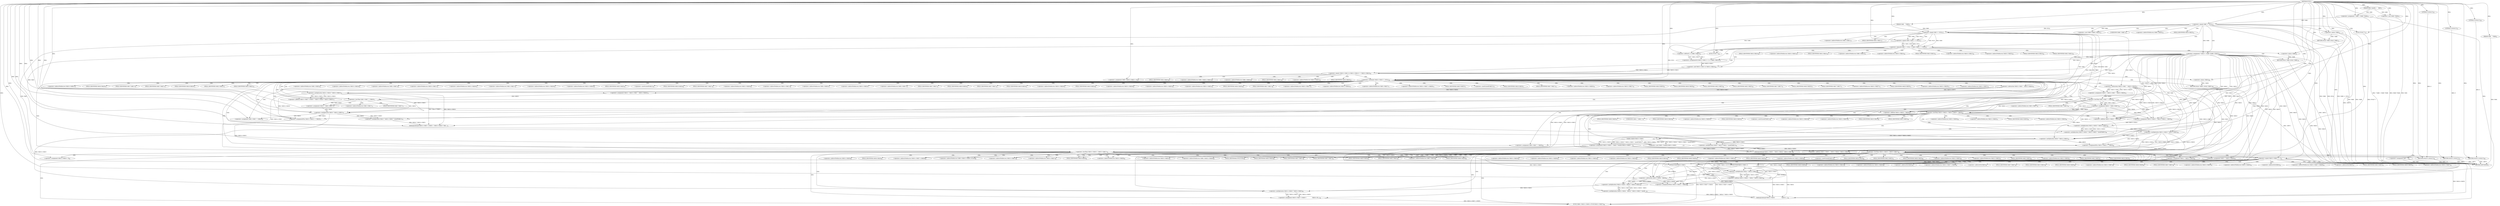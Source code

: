 digraph "FUN1" {  
"8" [label = <(METHOD,FUN1)<SUB>1</SUB>> ]
"389" [label = <(METHOD_RETURN,int)<SUB>1</SUB>> ]
"9" [label = <(PARAM,effect_handle_t     VAR1)<SUB>1</SUB>> ]
"10" [label = <(PARAM,VAR2    *VAR3)<SUB>2</SUB>> ]
"11" [label = <(PARAM,VAR2    *VAR4)<SUB>4</SUB>> ]
"14" [label = <(&lt;operator&gt;.assignment,* VAR6 = (VAR5 *)VAR1)<SUB>8</SUB>> ]
"20" [label = <(&lt;operator&gt;.assignment,VAR7 = 0)<SUB>9</SUB>> ]
"34" [label = <(&lt;operator&gt;.assignment,* VAR10 = (VAR9 *)VAR6-&gt;VAR10)<SUB>15</SUB>> ]
"57" [label = <(&lt;operators&gt;.assignmentOr,VAR10-&gt;VAR12 |= (1&lt;&lt;VAR6-&gt;VAR13))<SUB>22</SUB>> ]
"24" [label = <(&lt;operator&gt;.equals,VAR6 == NULL)<SUB>11</SUB>> ]
"42" [label = <(&lt;operator&gt;.logicalOr,VAR3 == NULL  || VAR3-&gt;VAR11 == NULL)<SUB>17</SUB>> ]
"67" [label = <(&lt;operator&gt;.equals,(VAR10-&gt;VAR12 &amp; VAR10-&gt;VAR14) == VAR10-&gt;VAR14)<SUB>28</SUB>> ]
"16" [label = <(&lt;operator&gt;.cast,(VAR5 *)VAR1)<SUB>8</SUB>> ]
"28" [label = <(FUN2,FUN2(&quot;&quot;))<SUB>12</SUB>> ]
"30" [label = <(RETURN,return -VAR8;,return -VAR8;)<SUB>13</SUB>> ]
"36" [label = <(&lt;operator&gt;.cast,(VAR9 *)VAR6-&gt;VAR10)<SUB>15</SUB>> ]
"52" [label = <(FUN2,FUN2(&quot;&quot;))<SUB>18</SUB>> ]
"54" [label = <(RETURN,return -VAR8;,return -VAR8;)<SUB>19</SUB>> ]
"61" [label = <(&lt;operator&gt;.shiftLeft,1&lt;&lt;VAR6-&gt;VAR13)<SUB>22</SUB>> ]
"79" [label = <(&lt;operator&gt;.assignment,VAR6-&gt;VAR10-&gt;VAR12 = 0)<SUB>29</SUB>> ]
"358" [label = <(&lt;operator&gt;.assignment,VAR10-&gt;VAR27-&gt;VAR29 =
                VAR10-&gt;VA...)<SUB>84</SUB>> ]
"371" [label = <(FUN5,VAR6-&gt;VAR10-&gt;VAR30-&gt;FUN5(VAR10-&gt;VAR27))<SUB>86</SUB>> ]
"382" [label = <(RETURN,return 0;,return 0;)<SUB>87</SUB>> ]
"31" [label = <(&lt;operator&gt;.minus,-VAR8)<SUB>13</SUB>> ]
"43" [label = <(&lt;operator&gt;.equals,VAR3 == NULL)<SUB>17</SUB>> ]
"46" [label = <(&lt;operator&gt;.equals,VAR3-&gt;VAR11 == NULL)<SUB>17</SUB>> ]
"55" [label = <(&lt;operator&gt;.minus,-VAR8)<SUB>19</SUB>> ]
"68" [label = <(&lt;operator&gt;.and,VAR10-&gt;VAR12 &amp; VAR10-&gt;VAR14)<SUB>28</SUB>> ]
"87" [label = <(&lt;operator&gt;.notEquals,VAR10-&gt;VAR15 != NULL)<SUB>30</SUB>> ]
"383" [label = <(LITERAL,0,return 0;)<SUB>87</SUB>> ]
"386" [label = <(RETURN,return -VAR31;,return -VAR31;)<SUB>89</SUB>> ]
"94" [label = <(&lt;operator&gt;.assignment,VAR16 = VAR10-&gt;VAR17 - VAR10-&gt;VAR18)<SUB>31</SUB>> ]
"155" [label = <(memcpy,memcpy(VAR10-&gt;VAR20 + VAR10-&gt;VAR18 * VAR10-&gt;VAR...)<SUB>40</SUB>> ]
"178" [label = <(&lt;operator&gt;.assignmentPlus,VAR10-&gt;VAR18 += VAR16)<SUB>44</SUB>> ]
"183" [label = <(&lt;operator&gt;.assignment,VAR3-&gt;VAR17 = VAR16)<SUB>45</SUB>> ]
"200" [label = <(&lt;operator&gt;.assignment,VAR24 = VAR10-&gt;VAR18)<SUB>49</SUB>> ]
"206" [label = <(&lt;operator&gt;.assignment,VAR25 = VAR10-&gt;VAR26)<SUB>50</SUB>> ]
"253" [label = <(memcpy,memcpy(VAR10-&gt;VAR20,
                   VAR10-&gt;...)<SUB>65</SUB>> ]
"278" [label = <(&lt;operator&gt;.assignmentMinus,VAR10-&gt;VAR18 -= VAR24)<SUB>68</SUB>> ]
"364" [label = <(&lt;operator&gt;.multiplication,VAR10-&gt;VAR26 * VAR10-&gt;VAR22)<SUB>85</SUB>> ]
"387" [label = <(&lt;operator&gt;.minus,-VAR31)<SUB>89</SUB>> ]
"104" [label = <(&lt;operator&gt;.lessThan,VAR3-&gt;VAR17 &lt; VAR16)<SUB>32</SUB>> ]
"116" [label = <(&lt;operator&gt;.lessThan,VAR10-&gt;VAR19 &lt; VAR10-&gt;VAR18 + VAR16)<SUB>35</SUB>> ]
"189" [label = <(&lt;operator&gt;.lessThan,VAR10-&gt;VAR18 &lt; VAR10-&gt;VAR17)<SUB>46</SUB>> ]
"212" [label = <(&lt;operator&gt;.equals,VAR10-&gt;VAR22 == 1)<SUB>51</SUB>> ]
"286" [label = <(&lt;operator&gt;.assignment,VAR16 = VAR10-&gt;VAR17 - VAR10-&gt;VAR18)<SUB>70</SUB>> ]
"307" [label = <(memcpy,memcpy(VAR10-&gt;VAR27-&gt;VAR28 + VAR10-&gt;VAR18 * VAR...)<SUB>74</SUB>> ]
"332" [label = <(&lt;operator&gt;.assignmentPlus,VAR10-&gt;VAR18 += VAR16)<SUB>77</SUB>> ]
"337" [label = <(&lt;operator&gt;.assignment,VAR3-&gt;VAR17 = VAR16)<SUB>78</SUB>> ]
"353" [label = <(&lt;operator&gt;.assignment,VAR10-&gt;VAR18 = 0)<SUB>82</SUB>> ]
"96" [label = <(&lt;operator&gt;.subtraction,VAR10-&gt;VAR17 - VAR10-&gt;VAR18)<SUB>31</SUB>> ]
"110" [label = <(&lt;operator&gt;.assignment,VAR16 = VAR3-&gt;VAR17)<SUB>33</SUB>> ]
"126" [label = <(&lt;operator&gt;.assignment,VAR10-&gt;VAR19 = VAR10-&gt;VAR18 + VAR16)<SUB>36</SUB>> ]
"135" [label = <(&lt;operator&gt;.assignment,VAR10-&gt;VAR20 = (VAR21 *)realloc(VAR10-&gt;VAR20,
 ...)<SUB>37</SUB>> ]
"156" [label = <(&lt;operator&gt;.addition,VAR10-&gt;VAR20 + VAR10-&gt;VAR18 * VAR10-&gt;VAR22)<SUB>40</SUB>> ]
"170" [label = <(&lt;operator&gt;.multiplication,VAR16 * VAR10-&gt;VAR22 * sizeof(VAR21))<SUB>42</SUB>> ]
"197" [label = <(RETURN,return 0;,return 0;)<SUB>47</SUB>> ]
"218" [label = <(FUN3,FUN3(VAR10-&gt;VAR15,
 0,
                        ...)<SUB>52</SUB>> ]
"257" [label = <(&lt;operator&gt;.addition,VAR10-&gt;VAR20 + VAR24 * VAR10-&gt;VAR22)<SUB>66</SUB>> ]
"266" [label = <(&lt;operator&gt;.multiplication,(VAR10-&gt;VAR18 - VAR24) * VAR10-&gt;VAR22 * sizeof(...)<SUB>67</SUB>> ]
"296" [label = <(&lt;operator&gt;.lessThan,VAR3-&gt;VAR17 &lt; VAR16)<SUB>71</SUB>> ]
"343" [label = <(&lt;operator&gt;.lessThan,VAR10-&gt;VAR18 &lt; VAR10-&gt;VAR17)<SUB>79</SUB>> ]
"120" [label = <(&lt;operator&gt;.addition,VAR10-&gt;VAR18 + VAR16)<SUB>35</SUB>> ]
"160" [label = <(&lt;operator&gt;.multiplication,VAR10-&gt;VAR18 * VAR10-&gt;VAR22)<SUB>40</SUB>> ]
"171" [label = <(&lt;operator&gt;.multiplication,VAR16 * VAR10-&gt;VAR22)<SUB>42</SUB>> ]
"198" [label = <(LITERAL,0,return 0;)<SUB>47</SUB>> ]
"237" [label = <(FUN4,FUN4(VAR10-&gt;VAR15,
                            ...)<SUB>59</SUB>> ]
"261" [label = <(&lt;operator&gt;.multiplication,VAR24 * VAR10-&gt;VAR22)<SUB>66</SUB>> ]
"267" [label = <(&lt;operator&gt;.multiplication,(VAR10-&gt;VAR18 - VAR24) * VAR10-&gt;VAR22)<SUB>67</SUB>> ]
"288" [label = <(&lt;operator&gt;.subtraction,VAR10-&gt;VAR17 - VAR10-&gt;VAR18)<SUB>70</SUB>> ]
"302" [label = <(&lt;operator&gt;.assignment,VAR16 = VAR3-&gt;VAR17)<SUB>72</SUB>> ]
"308" [label = <(&lt;operator&gt;.addition,VAR10-&gt;VAR27-&gt;VAR28 + VAR10-&gt;VAR18 * VAR10-&gt;VAR22)<SUB>74</SUB>> ]
"324" [label = <(&lt;operator&gt;.multiplication,VAR16 * VAR10-&gt;VAR22 * sizeof(VAR21))<SUB>76</SUB>> ]
"351" [label = <(RETURN,return 0;,return 0;)<SUB>80</SUB>> ]
"130" [label = <(&lt;operator&gt;.addition,VAR10-&gt;VAR18 + VAR16)<SUB>36</SUB>> ]
"139" [label = <(&lt;operator&gt;.cast,(VAR21 *)realloc(VAR10-&gt;VAR20,
                ...)<SUB>37</SUB>> ]
"268" [label = <(&lt;operator&gt;.subtraction,VAR10-&gt;VAR18 - VAR24)<SUB>67</SUB>> ]
"314" [label = <(&lt;operator&gt;.multiplication,VAR10-&gt;VAR18 * VAR10-&gt;VAR22)<SUB>74</SUB>> ]
"325" [label = <(&lt;operator&gt;.multiplication,VAR16 * VAR10-&gt;VAR22)<SUB>76</SUB>> ]
"352" [label = <(LITERAL,0,return 0;)<SUB>80</SUB>> ]
"141" [label = <(realloc,realloc(VAR10-&gt;VAR20,
                         ...)<SUB>37</SUB>> ]
"145" [label = <(&lt;operator&gt;.multiplication,VAR10-&gt;VAR19 * VAR10-&gt;VAR22 * sizeof(VAR21))<SUB>38</SUB>> ]
"146" [label = <(&lt;operator&gt;.multiplication,VAR10-&gt;VAR19 * VAR10-&gt;VAR22)<SUB>38</SUB>> ]
"58" [label = <(&lt;operator&gt;.indirectFieldAccess,VAR10-&gt;VAR12)<SUB>22</SUB>> ]
"37" [label = <(UNKNOWN,VAR9 *,VAR9 *)<SUB>15</SUB>> ]
"38" [label = <(&lt;operator&gt;.indirectFieldAccess,VAR6-&gt;VAR10)<SUB>15</SUB>> ]
"60" [label = <(FIELD_IDENTIFIER,VAR12,VAR12)<SUB>22</SUB>> ]
"63" [label = <(&lt;operator&gt;.indirectFieldAccess,VAR6-&gt;VAR13)<SUB>22</SUB>> ]
"75" [label = <(&lt;operator&gt;.indirectFieldAccess,VAR10-&gt;VAR14)<SUB>28</SUB>> ]
"40" [label = <(FIELD_IDENTIFIER,VAR10,VAR10)<SUB>15</SUB>> ]
"47" [label = <(&lt;operator&gt;.indirectFieldAccess,VAR3-&gt;VAR11)<SUB>17</SUB>> ]
"65" [label = <(FIELD_IDENTIFIER,VAR13,VAR13)<SUB>22</SUB>> ]
"69" [label = <(&lt;operator&gt;.indirectFieldAccess,VAR10-&gt;VAR12)<SUB>28</SUB>> ]
"72" [label = <(&lt;operator&gt;.indirectFieldAccess,VAR10-&gt;VAR14)<SUB>28</SUB>> ]
"77" [label = <(FIELD_IDENTIFIER,VAR14,VAR14)<SUB>28</SUB>> ]
"80" [label = <(&lt;operator&gt;.indirectFieldAccess,VAR6-&gt;VAR10-&gt;VAR12)<SUB>29</SUB>> ]
"359" [label = <(&lt;operator&gt;.indirectFieldAccess,VAR10-&gt;VAR27-&gt;VAR29)<SUB>84</SUB>> ]
"372" [label = <(&lt;operator&gt;.indirectFieldAccess,VAR6-&gt;VAR10-&gt;VAR30-&gt;FUN5)<SUB>86</SUB>> ]
"379" [label = <(&lt;operator&gt;.indirectFieldAccess,VAR10-&gt;VAR27)<SUB>86</SUB>> ]
"49" [label = <(FIELD_IDENTIFIER,VAR11,VAR11)<SUB>17</SUB>> ]
"71" [label = <(FIELD_IDENTIFIER,VAR12,VAR12)<SUB>28</SUB>> ]
"74" [label = <(FIELD_IDENTIFIER,VAR14,VAR14)<SUB>28</SUB>> ]
"81" [label = <(&lt;operator&gt;.indirectFieldAccess,VAR6-&gt;VAR10)<SUB>29</SUB>> ]
"84" [label = <(FIELD_IDENTIFIER,VAR12,VAR12)<SUB>29</SUB>> ]
"88" [label = <(&lt;operator&gt;.indirectFieldAccess,VAR10-&gt;VAR15)<SUB>30</SUB>> ]
"360" [label = <(&lt;operator&gt;.indirectFieldAccess,VAR10-&gt;VAR27)<SUB>84</SUB>> ]
"363" [label = <(FIELD_IDENTIFIER,VAR29,VAR29)<SUB>84</SUB>> ]
"365" [label = <(&lt;operator&gt;.indirectFieldAccess,VAR10-&gt;VAR26)<SUB>85</SUB>> ]
"368" [label = <(&lt;operator&gt;.indirectFieldAccess,VAR10-&gt;VAR22)<SUB>85</SUB>> ]
"373" [label = <(&lt;operator&gt;.indirectFieldAccess,VAR6-&gt;VAR10-&gt;VAR30)<SUB>86</SUB>> ]
"378" [label = <(FIELD_IDENTIFIER,FUN5,FUN5)<SUB>86</SUB>> ]
"381" [label = <(FIELD_IDENTIFIER,VAR27,VAR27)<SUB>86</SUB>> ]
"83" [label = <(FIELD_IDENTIFIER,VAR10,VAR10)<SUB>29</SUB>> ]
"90" [label = <(FIELD_IDENTIFIER,VAR15,VAR15)<SUB>30</SUB>> ]
"167" [label = <(&lt;operator&gt;.indirectFieldAccess,VAR3-&gt;VAR23)<SUB>41</SUB>> ]
"179" [label = <(&lt;operator&gt;.indirectFieldAccess,VAR10-&gt;VAR18)<SUB>44</SUB>> ]
"184" [label = <(&lt;operator&gt;.indirectFieldAccess,VAR3-&gt;VAR17)<SUB>45</SUB>> ]
"202" [label = <(&lt;operator&gt;.indirectFieldAccess,VAR10-&gt;VAR18)<SUB>49</SUB>> ]
"208" [label = <(&lt;operator&gt;.indirectFieldAccess,VAR10-&gt;VAR26)<SUB>50</SUB>> ]
"254" [label = <(&lt;operator&gt;.indirectFieldAccess,VAR10-&gt;VAR20)<SUB>65</SUB>> ]
"279" [label = <(&lt;operator&gt;.indirectFieldAccess,VAR10-&gt;VAR18)<SUB>68</SUB>> ]
"362" [label = <(FIELD_IDENTIFIER,VAR27,VAR27)<SUB>84</SUB>> ]
"367" [label = <(FIELD_IDENTIFIER,VAR26,VAR26)<SUB>85</SUB>> ]
"370" [label = <(FIELD_IDENTIFIER,VAR22,VAR22)<SUB>85</SUB>> ]
"374" [label = <(&lt;operator&gt;.indirectFieldAccess,VAR6-&gt;VAR10)<SUB>86</SUB>> ]
"377" [label = <(FIELD_IDENTIFIER,VAR30,VAR30)<SUB>86</SUB>> ]
"97" [label = <(&lt;operator&gt;.indirectFieldAccess,VAR10-&gt;VAR17)<SUB>31</SUB>> ]
"100" [label = <(&lt;operator&gt;.indirectFieldAccess,VAR10-&gt;VAR18)<SUB>31</SUB>> ]
"105" [label = <(&lt;operator&gt;.indirectFieldAccess,VAR3-&gt;VAR17)<SUB>32</SUB>> ]
"117" [label = <(&lt;operator&gt;.indirectFieldAccess,VAR10-&gt;VAR19)<SUB>35</SUB>> ]
"157" [label = <(&lt;operator&gt;.indirectFieldAccess,VAR10-&gt;VAR20)<SUB>40</SUB>> ]
"169" [label = <(FIELD_IDENTIFIER,VAR23,VAR23)<SUB>41</SUB>> ]
"176" [label = <(&lt;operator&gt;.sizeOf,sizeof(VAR21))<SUB>42</SUB>> ]
"181" [label = <(FIELD_IDENTIFIER,VAR18,VAR18)<SUB>44</SUB>> ]
"186" [label = <(FIELD_IDENTIFIER,VAR17,VAR17)<SUB>45</SUB>> ]
"190" [label = <(&lt;operator&gt;.indirectFieldAccess,VAR10-&gt;VAR18)<SUB>46</SUB>> ]
"193" [label = <(&lt;operator&gt;.indirectFieldAccess,VAR10-&gt;VAR17)<SUB>46</SUB>> ]
"204" [label = <(FIELD_IDENTIFIER,VAR18,VAR18)<SUB>49</SUB>> ]
"210" [label = <(FIELD_IDENTIFIER,VAR26,VAR26)<SUB>50</SUB>> ]
"213" [label = <(&lt;operator&gt;.indirectFieldAccess,VAR10-&gt;VAR22)<SUB>51</SUB>> ]
"256" [label = <(FIELD_IDENTIFIER,VAR20,VAR20)<SUB>65</SUB>> ]
"258" [label = <(&lt;operator&gt;.indirectFieldAccess,VAR10-&gt;VAR20)<SUB>66</SUB>> ]
"276" [label = <(&lt;operator&gt;.sizeOf,sizeof(VAR21))<SUB>67</SUB>> ]
"281" [label = <(FIELD_IDENTIFIER,VAR18,VAR18)<SUB>68</SUB>> ]
"321" [label = <(&lt;operator&gt;.indirectFieldAccess,VAR3-&gt;VAR23)<SUB>75</SUB>> ]
"333" [label = <(&lt;operator&gt;.indirectFieldAccess,VAR10-&gt;VAR18)<SUB>77</SUB>> ]
"338" [label = <(&lt;operator&gt;.indirectFieldAccess,VAR3-&gt;VAR17)<SUB>78</SUB>> ]
"354" [label = <(&lt;operator&gt;.indirectFieldAccess,VAR10-&gt;VAR18)<SUB>82</SUB>> ]
"376" [label = <(FIELD_IDENTIFIER,VAR10,VAR10)<SUB>86</SUB>> ]
"99" [label = <(FIELD_IDENTIFIER,VAR17,VAR17)<SUB>31</SUB>> ]
"102" [label = <(FIELD_IDENTIFIER,VAR18,VAR18)<SUB>31</SUB>> ]
"107" [label = <(FIELD_IDENTIFIER,VAR17,VAR17)<SUB>32</SUB>> ]
"112" [label = <(&lt;operator&gt;.indirectFieldAccess,VAR3-&gt;VAR17)<SUB>33</SUB>> ]
"119" [label = <(FIELD_IDENTIFIER,VAR19,VAR19)<SUB>35</SUB>> ]
"121" [label = <(&lt;operator&gt;.indirectFieldAccess,VAR10-&gt;VAR18)<SUB>35</SUB>> ]
"127" [label = <(&lt;operator&gt;.indirectFieldAccess,VAR10-&gt;VAR19)<SUB>36</SUB>> ]
"136" [label = <(&lt;operator&gt;.indirectFieldAccess,VAR10-&gt;VAR20)<SUB>37</SUB>> ]
"159" [label = <(FIELD_IDENTIFIER,VAR20,VAR20)<SUB>40</SUB>> ]
"161" [label = <(&lt;operator&gt;.indirectFieldAccess,VAR10-&gt;VAR18)<SUB>40</SUB>> ]
"164" [label = <(&lt;operator&gt;.indirectFieldAccess,VAR10-&gt;VAR22)<SUB>40</SUB>> ]
"173" [label = <(&lt;operator&gt;.indirectFieldAccess,VAR10-&gt;VAR22)<SUB>42</SUB>> ]
"192" [label = <(FIELD_IDENTIFIER,VAR18,VAR18)<SUB>46</SUB>> ]
"195" [label = <(FIELD_IDENTIFIER,VAR17,VAR17)<SUB>46</SUB>> ]
"215" [label = <(FIELD_IDENTIFIER,VAR22,VAR22)<SUB>51</SUB>> ]
"219" [label = <(&lt;operator&gt;.indirectFieldAccess,VAR10-&gt;VAR15)<SUB>52</SUB>> ]
"223" [label = <(&lt;operator&gt;.indirectFieldAccess,VAR10-&gt;VAR20)<SUB>54</SUB>> ]
"226" [label = <(&lt;operator&gt;.addressOf,&amp;VAR24)<SUB>55</SUB>> ]
"228" [label = <(&lt;operator&gt;.indirectFieldAccess,VAR10-&gt;VAR27-&gt;VAR28)<SUB>56</SUB>> ]
"233" [label = <(&lt;operator&gt;.addressOf,&amp;VAR25)<SUB>57</SUB>> ]
"260" [label = <(FIELD_IDENTIFIER,VAR20,VAR20)<SUB>66</SUB>> ]
"263" [label = <(&lt;operator&gt;.indirectFieldAccess,VAR10-&gt;VAR22)<SUB>66</SUB>> ]
"273" [label = <(&lt;operator&gt;.indirectFieldAccess,VAR10-&gt;VAR22)<SUB>67</SUB>> ]
"289" [label = <(&lt;operator&gt;.indirectFieldAccess,VAR10-&gt;VAR17)<SUB>70</SUB>> ]
"292" [label = <(&lt;operator&gt;.indirectFieldAccess,VAR10-&gt;VAR18)<SUB>70</SUB>> ]
"297" [label = <(&lt;operator&gt;.indirectFieldAccess,VAR3-&gt;VAR17)<SUB>71</SUB>> ]
"309" [label = <(&lt;operator&gt;.indirectFieldAccess,VAR10-&gt;VAR27-&gt;VAR28)<SUB>74</SUB>> ]
"323" [label = <(FIELD_IDENTIFIER,VAR23,VAR23)<SUB>75</SUB>> ]
"330" [label = <(&lt;operator&gt;.sizeOf,sizeof(VAR21))<SUB>76</SUB>> ]
"335" [label = <(FIELD_IDENTIFIER,VAR18,VAR18)<SUB>77</SUB>> ]
"340" [label = <(FIELD_IDENTIFIER,VAR17,VAR17)<SUB>78</SUB>> ]
"344" [label = <(&lt;operator&gt;.indirectFieldAccess,VAR10-&gt;VAR18)<SUB>79</SUB>> ]
"347" [label = <(&lt;operator&gt;.indirectFieldAccess,VAR10-&gt;VAR17)<SUB>79</SUB>> ]
"356" [label = <(FIELD_IDENTIFIER,VAR18,VAR18)<SUB>82</SUB>> ]
"114" [label = <(FIELD_IDENTIFIER,VAR17,VAR17)<SUB>33</SUB>> ]
"123" [label = <(FIELD_IDENTIFIER,VAR18,VAR18)<SUB>35</SUB>> ]
"129" [label = <(FIELD_IDENTIFIER,VAR19,VAR19)<SUB>36</SUB>> ]
"131" [label = <(&lt;operator&gt;.indirectFieldAccess,VAR10-&gt;VAR18)<SUB>36</SUB>> ]
"138" [label = <(FIELD_IDENTIFIER,VAR20,VAR20)<SUB>37</SUB>> ]
"140" [label = <(UNKNOWN,VAR21 *,VAR21 *)<SUB>37</SUB>> ]
"163" [label = <(FIELD_IDENTIFIER,VAR18,VAR18)<SUB>40</SUB>> ]
"166" [label = <(FIELD_IDENTIFIER,VAR22,VAR22)<SUB>40</SUB>> ]
"175" [label = <(FIELD_IDENTIFIER,VAR22,VAR22)<SUB>42</SUB>> ]
"221" [label = <(FIELD_IDENTIFIER,VAR15,VAR15)<SUB>52</SUB>> ]
"225" [label = <(FIELD_IDENTIFIER,VAR20,VAR20)<SUB>54</SUB>> ]
"229" [label = <(&lt;operator&gt;.indirectFieldAccess,VAR10-&gt;VAR27)<SUB>56</SUB>> ]
"232" [label = <(FIELD_IDENTIFIER,VAR28,VAR28)<SUB>56</SUB>> ]
"238" [label = <(&lt;operator&gt;.indirectFieldAccess,VAR10-&gt;VAR15)<SUB>59</SUB>> ]
"241" [label = <(&lt;operator&gt;.indirectFieldAccess,VAR10-&gt;VAR20)<SUB>60</SUB>> ]
"244" [label = <(&lt;operator&gt;.addressOf,&amp;VAR24)<SUB>61</SUB>> ]
"246" [label = <(&lt;operator&gt;.indirectFieldAccess,VAR10-&gt;VAR27-&gt;VAR28)<SUB>62</SUB>> ]
"251" [label = <(&lt;operator&gt;.addressOf,&amp;VAR25)<SUB>63</SUB>> ]
"265" [label = <(FIELD_IDENTIFIER,VAR22,VAR22)<SUB>66</SUB>> ]
"269" [label = <(&lt;operator&gt;.indirectFieldAccess,VAR10-&gt;VAR18)<SUB>67</SUB>> ]
"275" [label = <(FIELD_IDENTIFIER,VAR22,VAR22)<SUB>67</SUB>> ]
"291" [label = <(FIELD_IDENTIFIER,VAR17,VAR17)<SUB>70</SUB>> ]
"294" [label = <(FIELD_IDENTIFIER,VAR18,VAR18)<SUB>70</SUB>> ]
"299" [label = <(FIELD_IDENTIFIER,VAR17,VAR17)<SUB>71</SUB>> ]
"304" [label = <(&lt;operator&gt;.indirectFieldAccess,VAR3-&gt;VAR17)<SUB>72</SUB>> ]
"310" [label = <(&lt;operator&gt;.indirectFieldAccess,VAR10-&gt;VAR27)<SUB>74</SUB>> ]
"313" [label = <(FIELD_IDENTIFIER,VAR28,VAR28)<SUB>74</SUB>> ]
"315" [label = <(&lt;operator&gt;.indirectFieldAccess,VAR10-&gt;VAR18)<SUB>74</SUB>> ]
"318" [label = <(&lt;operator&gt;.indirectFieldAccess,VAR10-&gt;VAR22)<SUB>74</SUB>> ]
"327" [label = <(&lt;operator&gt;.indirectFieldAccess,VAR10-&gt;VAR22)<SUB>76</SUB>> ]
"346" [label = <(FIELD_IDENTIFIER,VAR18,VAR18)<SUB>79</SUB>> ]
"349" [label = <(FIELD_IDENTIFIER,VAR17,VAR17)<SUB>79</SUB>> ]
"133" [label = <(FIELD_IDENTIFIER,VAR18,VAR18)<SUB>36</SUB>> ]
"142" [label = <(&lt;operator&gt;.indirectFieldAccess,VAR10-&gt;VAR20)<SUB>37</SUB>> ]
"231" [label = <(FIELD_IDENTIFIER,VAR27,VAR27)<SUB>56</SUB>> ]
"240" [label = <(FIELD_IDENTIFIER,VAR15,VAR15)<SUB>59</SUB>> ]
"243" [label = <(FIELD_IDENTIFIER,VAR20,VAR20)<SUB>60</SUB>> ]
"247" [label = <(&lt;operator&gt;.indirectFieldAccess,VAR10-&gt;VAR27)<SUB>62</SUB>> ]
"250" [label = <(FIELD_IDENTIFIER,VAR28,VAR28)<SUB>62</SUB>> ]
"271" [label = <(FIELD_IDENTIFIER,VAR18,VAR18)<SUB>67</SUB>> ]
"306" [label = <(FIELD_IDENTIFIER,VAR17,VAR17)<SUB>72</SUB>> ]
"312" [label = <(FIELD_IDENTIFIER,VAR27,VAR27)<SUB>74</SUB>> ]
"317" [label = <(FIELD_IDENTIFIER,VAR18,VAR18)<SUB>74</SUB>> ]
"320" [label = <(FIELD_IDENTIFIER,VAR22,VAR22)<SUB>74</SUB>> ]
"329" [label = <(FIELD_IDENTIFIER,VAR22,VAR22)<SUB>76</SUB>> ]
"144" [label = <(FIELD_IDENTIFIER,VAR20,VAR20)<SUB>37</SUB>> ]
"153" [label = <(&lt;operator&gt;.sizeOf,sizeof(VAR21))<SUB>38</SUB>> ]
"249" [label = <(FIELD_IDENTIFIER,VAR27,VAR27)<SUB>62</SUB>> ]
"147" [label = <(&lt;operator&gt;.indirectFieldAccess,VAR10-&gt;VAR19)<SUB>38</SUB>> ]
"150" [label = <(&lt;operator&gt;.indirectFieldAccess,VAR10-&gt;VAR22)<SUB>38</SUB>> ]
"149" [label = <(FIELD_IDENTIFIER,VAR19,VAR19)<SUB>38</SUB>> ]
"152" [label = <(FIELD_IDENTIFIER,VAR22,VAR22)<SUB>38</SUB>> ]
  "382" -> "389"  [ label = "DDG: &lt;RET&gt;"] 
  "54" -> "389"  [ label = "DDG: &lt;RET&gt;"] 
  "351" -> "389"  [ label = "DDG: &lt;RET&gt;"] 
  "197" -> "389"  [ label = "DDG: &lt;RET&gt;"] 
  "386" -> "389"  [ label = "DDG: &lt;RET&gt;"] 
  "30" -> "389"  [ label = "DDG: &lt;RET&gt;"] 
  "10" -> "389"  [ label = "DDG: VAR3"] 
  "11" -> "389"  [ label = "DDG: VAR4"] 
  "16" -> "389"  [ label = "DDG: VAR1"] 
  "14" -> "389"  [ label = "DDG: (VAR5 *)VAR1"] 
  "14" -> "389"  [ label = "DDG: * VAR6 = (VAR5 *)VAR1"] 
  "20" -> "389"  [ label = "DDG: VAR7"] 
  "20" -> "389"  [ label = "DDG: VAR7 = 0"] 
  "24" -> "389"  [ label = "DDG: VAR6"] 
  "24" -> "389"  [ label = "DDG: NULL"] 
  "24" -> "389"  [ label = "DDG: VAR6 == NULL"] 
  "28" -> "389"  [ label = "DDG: FUN2(&quot;&quot;)"] 
  "31" -> "389"  [ label = "DDG: VAR8"] 
  "31" -> "389"  [ label = "DDG: -VAR8"] 
  "8" -> "9"  [ label = "DDG: "] 
  "8" -> "10"  [ label = "DDG: "] 
  "8" -> "11"  [ label = "DDG: "] 
  "9" -> "14"  [ label = "DDG: VAR1"] 
  "8" -> "14"  [ label = "DDG: "] 
  "8" -> "20"  [ label = "DDG: "] 
  "24" -> "34"  [ label = "DDG: VAR6"] 
  "61" -> "57"  [ label = "DDG: 1"] 
  "61" -> "57"  [ label = "DDG: VAR6-&gt;VAR13"] 
  "34" -> "57"  [ label = "DDG: VAR10"] 
  "9" -> "16"  [ label = "DDG: VAR1"] 
  "8" -> "16"  [ label = "DDG: "] 
  "14" -> "24"  [ label = "DDG: VAR6"] 
  "8" -> "24"  [ label = "DDG: "] 
  "31" -> "30"  [ label = "DDG: -VAR8"] 
  "24" -> "36"  [ label = "DDG: VAR6"] 
  "43" -> "42"  [ label = "DDG: VAR3"] 
  "43" -> "42"  [ label = "DDG: NULL"] 
  "46" -> "42"  [ label = "DDG: VAR3-&gt;VAR11"] 
  "46" -> "42"  [ label = "DDG: NULL"] 
  "55" -> "54"  [ label = "DDG: -VAR8"] 
  "8" -> "61"  [ label = "DDG: "] 
  "24" -> "61"  [ label = "DDG: VAR6"] 
  "68" -> "67"  [ label = "DDG: VAR10-&gt;VAR12"] 
  "68" -> "67"  [ label = "DDG: VAR10-&gt;VAR14"] 
  "34" -> "67"  [ label = "DDG: VAR10"] 
  "8" -> "79"  [ label = "DDG: "] 
  "364" -> "358"  [ label = "DDG: VAR10-&gt;VAR26"] 
  "364" -> "358"  [ label = "DDG: VAR10-&gt;VAR22"] 
  "383" -> "382"  [ label = "DDG: 0"] 
  "8" -> "382"  [ label = "DDG: "] 
  "8" -> "28"  [ label = "DDG: "] 
  "10" -> "43"  [ label = "DDG: VAR3"] 
  "8" -> "43"  [ label = "DDG: "] 
  "24" -> "43"  [ label = "DDG: NULL"] 
  "43" -> "46"  [ label = "DDG: VAR3"] 
  "43" -> "46"  [ label = "DDG: NULL"] 
  "8" -> "46"  [ label = "DDG: "] 
  "8" -> "52"  [ label = "DDG: "] 
  "34" -> "68"  [ label = "DDG: VAR10"] 
  "57" -> "68"  [ label = "DDG: VAR10-&gt;VAR12"] 
  "34" -> "371"  [ label = "DDG: VAR10"] 
  "237" -> "371"  [ label = "DDG: VAR10-&gt;VAR27-&gt;VAR28"] 
  "218" -> "371"  [ label = "DDG: VAR10-&gt;VAR27-&gt;VAR28"] 
  "358" -> "371"  [ label = "DDG: VAR10-&gt;VAR27-&gt;VAR29"] 
  "8" -> "383"  [ label = "DDG: "] 
  "387" -> "386"  [ label = "DDG: -VAR31"] 
  "8" -> "31"  [ label = "DDG: "] 
  "8" -> "55"  [ label = "DDG: "] 
  "34" -> "87"  [ label = "DDG: VAR10"] 
  "43" -> "87"  [ label = "DDG: NULL"] 
  "46" -> "87"  [ label = "DDG: NULL"] 
  "8" -> "87"  [ label = "DDG: "] 
  "96" -> "94"  [ label = "DDG: VAR10-&gt;VAR17"] 
  "96" -> "94"  [ label = "DDG: VAR10-&gt;VAR18"] 
  "171" -> "178"  [ label = "DDG: VAR16"] 
  "8" -> "178"  [ label = "DDG: "] 
  "8" -> "183"  [ label = "DDG: "] 
  "171" -> "183"  [ label = "DDG: VAR16"] 
  "34" -> "200"  [ label = "DDG: VAR10"] 
  "189" -> "200"  [ label = "DDG: VAR10-&gt;VAR18"] 
  "34" -> "206"  [ label = "DDG: VAR10"] 
  "237" -> "278"  [ label = "DDG: &amp;VAR24"] 
  "218" -> "278"  [ label = "DDG: &amp;VAR24"] 
  "268" -> "278"  [ label = "DDG: VAR24"] 
  "8" -> "278"  [ label = "DDG: "] 
  "34" -> "364"  [ label = "DDG: VAR10"] 
  "325" -> "364"  [ label = "DDG: VAR10-&gt;VAR22"] 
  "267" -> "364"  [ label = "DDG: VAR10-&gt;VAR22"] 
  "34" -> "155"  [ label = "DDG: VAR10"] 
  "135" -> "155"  [ label = "DDG: VAR10-&gt;VAR20"] 
  "160" -> "155"  [ label = "DDG: VAR10-&gt;VAR18"] 
  "160" -> "155"  [ label = "DDG: VAR10-&gt;VAR22"] 
  "43" -> "155"  [ label = "DDG: VAR3"] 
  "170" -> "155"  [ label = "DDG: VAR16 * VAR10-&gt;VAR22"] 
  "34" -> "178"  [ label = "DDG: VAR10"] 
  "160" -> "178"  [ label = "DDG: VAR10-&gt;VAR18"] 
  "34" -> "253"  [ label = "DDG: VAR10"] 
  "237" -> "253"  [ label = "DDG: VAR10-&gt;VAR20"] 
  "218" -> "253"  [ label = "DDG: VAR10-&gt;VAR20"] 
  "261" -> "253"  [ label = "DDG: VAR24"] 
  "261" -> "253"  [ label = "DDG: VAR10-&gt;VAR22"] 
  "266" -> "253"  [ label = "DDG: (VAR10-&gt;VAR18 - VAR24) * VAR10-&gt;VAR22"] 
  "34" -> "278"  [ label = "DDG: VAR10"] 
  "268" -> "278"  [ label = "DDG: VAR10-&gt;VAR18"] 
  "288" -> "286"  [ label = "DDG: VAR10-&gt;VAR17"] 
  "288" -> "286"  [ label = "DDG: VAR10-&gt;VAR18"] 
  "325" -> "332"  [ label = "DDG: VAR16"] 
  "8" -> "332"  [ label = "DDG: "] 
  "8" -> "337"  [ label = "DDG: "] 
  "325" -> "337"  [ label = "DDG: VAR16"] 
  "8" -> "353"  [ label = "DDG: "] 
  "8" -> "387"  [ label = "DDG: "] 
  "34" -> "96"  [ label = "DDG: VAR10"] 
  "43" -> "104"  [ label = "DDG: VAR3"] 
  "94" -> "104"  [ label = "DDG: VAR16"] 
  "8" -> "104"  [ label = "DDG: "] 
  "43" -> "110"  [ label = "DDG: VAR3"] 
  "104" -> "110"  [ label = "DDG: VAR3-&gt;VAR17"] 
  "34" -> "116"  [ label = "DDG: VAR10"] 
  "96" -> "116"  [ label = "DDG: VAR10-&gt;VAR18"] 
  "104" -> "116"  [ label = "DDG: VAR16"] 
  "110" -> "116"  [ label = "DDG: VAR16"] 
  "8" -> "116"  [ label = "DDG: "] 
  "34" -> "126"  [ label = "DDG: VAR10"] 
  "96" -> "126"  [ label = "DDG: VAR10-&gt;VAR18"] 
  "8" -> "126"  [ label = "DDG: "] 
  "104" -> "126"  [ label = "DDG: VAR16"] 
  "110" -> "126"  [ label = "DDG: VAR16"] 
  "141" -> "135"  [ label = "DDG: VAR10-&gt;VAR20"] 
  "141" -> "135"  [ label = "DDG: VAR10-&gt;VAR19 * VAR10-&gt;VAR22 * sizeof(VAR21)"] 
  "34" -> "156"  [ label = "DDG: VAR10"] 
  "135" -> "156"  [ label = "DDG: VAR10-&gt;VAR20"] 
  "160" -> "156"  [ label = "DDG: VAR10-&gt;VAR18"] 
  "160" -> "156"  [ label = "DDG: VAR10-&gt;VAR22"] 
  "171" -> "170"  [ label = "DDG: VAR16"] 
  "171" -> "170"  [ label = "DDG: VAR10-&gt;VAR22"] 
  "34" -> "189"  [ label = "DDG: VAR10"] 
  "178" -> "189"  [ label = "DDG: VAR10-&gt;VAR18"] 
  "96" -> "189"  [ label = "DDG: VAR10-&gt;VAR17"] 
  "198" -> "197"  [ label = "DDG: 0"] 
  "8" -> "197"  [ label = "DDG: "] 
  "34" -> "212"  [ label = "DDG: VAR10"] 
  "171" -> "212"  [ label = "DDG: VAR10-&gt;VAR22"] 
  "8" -> "212"  [ label = "DDG: "] 
  "34" -> "257"  [ label = "DDG: VAR10"] 
  "237" -> "257"  [ label = "DDG: VAR10-&gt;VAR20"] 
  "218" -> "257"  [ label = "DDG: VAR10-&gt;VAR20"] 
  "261" -> "257"  [ label = "DDG: VAR24"] 
  "261" -> "257"  [ label = "DDG: VAR10-&gt;VAR22"] 
  "267" -> "266"  [ label = "DDG: VAR10-&gt;VAR18 - VAR24"] 
  "267" -> "266"  [ label = "DDG: VAR10-&gt;VAR22"] 
  "314" -> "307"  [ label = "DDG: VAR10-&gt;VAR18"] 
  "314" -> "307"  [ label = "DDG: VAR10-&gt;VAR22"] 
  "43" -> "307"  [ label = "DDG: VAR3"] 
  "324" -> "307"  [ label = "DDG: VAR16 * VAR10-&gt;VAR22"] 
  "34" -> "332"  [ label = "DDG: VAR10"] 
  "314" -> "332"  [ label = "DDG: VAR10-&gt;VAR18"] 
  "34" -> "120"  [ label = "DDG: VAR10"] 
  "96" -> "120"  [ label = "DDG: VAR10-&gt;VAR18"] 
  "104" -> "120"  [ label = "DDG: VAR16"] 
  "110" -> "120"  [ label = "DDG: VAR16"] 
  "8" -> "120"  [ label = "DDG: "] 
  "34" -> "160"  [ label = "DDG: VAR10"] 
  "96" -> "160"  [ label = "DDG: VAR10-&gt;VAR18"] 
  "146" -> "160"  [ label = "DDG: VAR10-&gt;VAR22"] 
  "8" -> "171"  [ label = "DDG: "] 
  "104" -> "171"  [ label = "DDG: VAR16"] 
  "110" -> "171"  [ label = "DDG: VAR16"] 
  "34" -> "171"  [ label = "DDG: VAR10"] 
  "160" -> "171"  [ label = "DDG: VAR10-&gt;VAR22"] 
  "8" -> "198"  [ label = "DDG: "] 
  "34" -> "218"  [ label = "DDG: VAR10"] 
  "87" -> "218"  [ label = "DDG: VAR10-&gt;VAR15"] 
  "8" -> "218"  [ label = "DDG: "] 
  "135" -> "218"  [ label = "DDG: VAR10-&gt;VAR20"] 
  "200" -> "218"  [ label = "DDG: VAR24"] 
  "206" -> "218"  [ label = "DDG: VAR25"] 
  "200" -> "261"  [ label = "DDG: VAR24"] 
  "237" -> "261"  [ label = "DDG: &amp;VAR24"] 
  "218" -> "261"  [ label = "DDG: &amp;VAR24"] 
  "8" -> "261"  [ label = "DDG: "] 
  "34" -> "261"  [ label = "DDG: VAR10"] 
  "212" -> "261"  [ label = "DDG: VAR10-&gt;VAR22"] 
  "268" -> "267"  [ label = "DDG: VAR10-&gt;VAR18"] 
  "268" -> "267"  [ label = "DDG: VAR24"] 
  "34" -> "267"  [ label = "DDG: VAR10"] 
  "261" -> "267"  [ label = "DDG: VAR10-&gt;VAR22"] 
  "34" -> "288"  [ label = "DDG: VAR10"] 
  "43" -> "296"  [ label = "DDG: VAR3"] 
  "286" -> "296"  [ label = "DDG: VAR16"] 
  "8" -> "296"  [ label = "DDG: "] 
  "43" -> "302"  [ label = "DDG: VAR3"] 
  "296" -> "302"  [ label = "DDG: VAR3-&gt;VAR17"] 
  "314" -> "308"  [ label = "DDG: VAR10-&gt;VAR18"] 
  "314" -> "308"  [ label = "DDG: VAR10-&gt;VAR22"] 
  "325" -> "324"  [ label = "DDG: VAR16"] 
  "325" -> "324"  [ label = "DDG: VAR10-&gt;VAR22"] 
  "34" -> "343"  [ label = "DDG: VAR10"] 
  "332" -> "343"  [ label = "DDG: VAR10-&gt;VAR18"] 
  "288" -> "343"  [ label = "DDG: VAR10-&gt;VAR17"] 
  "352" -> "351"  [ label = "DDG: 0"] 
  "8" -> "351"  [ label = "DDG: "] 
  "34" -> "130"  [ label = "DDG: VAR10"] 
  "96" -> "130"  [ label = "DDG: VAR10-&gt;VAR18"] 
  "8" -> "130"  [ label = "DDG: "] 
  "104" -> "130"  [ label = "DDG: VAR16"] 
  "110" -> "130"  [ label = "DDG: VAR16"] 
  "141" -> "139"  [ label = "DDG: VAR10-&gt;VAR20"] 
  "141" -> "139"  [ label = "DDG: VAR10-&gt;VAR19 * VAR10-&gt;VAR22 * sizeof(VAR21)"] 
  "34" -> "237"  [ label = "DDG: VAR10"] 
  "87" -> "237"  [ label = "DDG: VAR10-&gt;VAR15"] 
  "135" -> "237"  [ label = "DDG: VAR10-&gt;VAR20"] 
  "200" -> "237"  [ label = "DDG: VAR24"] 
  "8" -> "237"  [ label = "DDG: "] 
  "206" -> "237"  [ label = "DDG: VAR25"] 
  "34" -> "268"  [ label = "DDG: VAR10"] 
  "189" -> "268"  [ label = "DDG: VAR10-&gt;VAR18"] 
  "237" -> "268"  [ label = "DDG: &amp;VAR24"] 
  "218" -> "268"  [ label = "DDG: &amp;VAR24"] 
  "261" -> "268"  [ label = "DDG: VAR24"] 
  "8" -> "268"  [ label = "DDG: "] 
  "34" -> "314"  [ label = "DDG: VAR10"] 
  "288" -> "314"  [ label = "DDG: VAR10-&gt;VAR18"] 
  "296" -> "325"  [ label = "DDG: VAR16"] 
  "302" -> "325"  [ label = "DDG: VAR16"] 
  "8" -> "325"  [ label = "DDG: "] 
  "34" -> "325"  [ label = "DDG: VAR10"] 
  "314" -> "325"  [ label = "DDG: VAR10-&gt;VAR22"] 
  "8" -> "352"  [ label = "DDG: "] 
  "34" -> "141"  [ label = "DDG: VAR10"] 
  "145" -> "141"  [ label = "DDG: VAR10-&gt;VAR19 * VAR10-&gt;VAR22"] 
  "146" -> "145"  [ label = "DDG: VAR10-&gt;VAR19"] 
  "146" -> "145"  [ label = "DDG: VAR10-&gt;VAR22"] 
  "34" -> "146"  [ label = "DDG: VAR10"] 
  "126" -> "146"  [ label = "DDG: VAR10-&gt;VAR19"] 
  "24" -> "30"  [ label = "CDG: "] 
  "24" -> "34"  [ label = "CDG: "] 
  "24" -> "42"  [ label = "CDG: "] 
  "24" -> "38"  [ label = "CDG: "] 
  "24" -> "40"  [ label = "CDG: "] 
  "24" -> "36"  [ label = "CDG: "] 
  "24" -> "28"  [ label = "CDG: "] 
  "24" -> "37"  [ label = "CDG: "] 
  "24" -> "43"  [ label = "CDG: "] 
  "24" -> "31"  [ label = "CDG: "] 
  "42" -> "68"  [ label = "CDG: "] 
  "42" -> "60"  [ label = "CDG: "] 
  "42" -> "52"  [ label = "CDG: "] 
  "42" -> "74"  [ label = "CDG: "] 
  "42" -> "54"  [ label = "CDG: "] 
  "42" -> "61"  [ label = "CDG: "] 
  "42" -> "72"  [ label = "CDG: "] 
  "42" -> "65"  [ label = "CDG: "] 
  "42" -> "71"  [ label = "CDG: "] 
  "42" -> "55"  [ label = "CDG: "] 
  "42" -> "77"  [ label = "CDG: "] 
  "42" -> "57"  [ label = "CDG: "] 
  "42" -> "75"  [ label = "CDG: "] 
  "42" -> "69"  [ label = "CDG: "] 
  "42" -> "67"  [ label = "CDG: "] 
  "42" -> "58"  [ label = "CDG: "] 
  "42" -> "63"  [ label = "CDG: "] 
  "67" -> "84"  [ label = "CDG: "] 
  "67" -> "80"  [ label = "CDG: "] 
  "67" -> "88"  [ label = "CDG: "] 
  "67" -> "81"  [ label = "CDG: "] 
  "67" -> "386"  [ label = "CDG: "] 
  "67" -> "87"  [ label = "CDG: "] 
  "67" -> "90"  [ label = "CDG: "] 
  "67" -> "79"  [ label = "CDG: "] 
  "67" -> "387"  [ label = "CDG: "] 
  "67" -> "83"  [ label = "CDG: "] 
  "43" -> "49"  [ label = "CDG: "] 
  "43" -> "47"  [ label = "CDG: "] 
  "43" -> "46"  [ label = "CDG: "] 
  "87" -> "167"  [ label = "CDG: "] 
  "87" -> "120"  [ label = "CDG: "] 
  "87" -> "192"  [ label = "CDG: "] 
  "87" -> "161"  [ label = "CDG: "] 
  "87" -> "163"  [ label = "CDG: "] 
  "87" -> "102"  [ label = "CDG: "] 
  "87" -> "292"  [ label = "CDG: "] 
  "87" -> "104"  [ label = "CDG: "] 
  "87" -> "308"  [ label = "CDG: "] 
  "87" -> "338"  [ label = "CDG: "] 
  "87" -> "170"  [ label = "CDG: "] 
  "87" -> "317"  [ label = "CDG: "] 
  "87" -> "181"  [ label = "CDG: "] 
  "87" -> "195"  [ label = "CDG: "] 
  "87" -> "349"  [ label = "CDG: "] 
  "87" -> "190"  [ label = "CDG: "] 
  "87" -> "184"  [ label = "CDG: "] 
  "87" -> "324"  [ label = "CDG: "] 
  "87" -> "340"  [ label = "CDG: "] 
  "87" -> "100"  [ label = "CDG: "] 
  "87" -> "288"  [ label = "CDG: "] 
  "87" -> "315"  [ label = "CDG: "] 
  "87" -> "186"  [ label = "CDG: "] 
  "87" -> "296"  [ label = "CDG: "] 
  "87" -> "346"  [ label = "CDG: "] 
  "87" -> "160"  [ label = "CDG: "] 
  "87" -> "329"  [ label = "CDG: "] 
  "87" -> "116"  [ label = "CDG: "] 
  "87" -> "123"  [ label = "CDG: "] 
  "87" -> "159"  [ label = "CDG: "] 
  "87" -> "176"  [ label = "CDG: "] 
  "87" -> "347"  [ label = "CDG: "] 
  "87" -> "310"  [ label = "CDG: "] 
  "87" -> "323"  [ label = "CDG: "] 
  "87" -> "117"  [ label = "CDG: "] 
  "87" -> "335"  [ label = "CDG: "] 
  "87" -> "297"  [ label = "CDG: "] 
  "87" -> "321"  [ label = "CDG: "] 
  "87" -> "107"  [ label = "CDG: "] 
  "87" -> "94"  [ label = "CDG: "] 
  "87" -> "320"  [ label = "CDG: "] 
  "87" -> "96"  [ label = "CDG: "] 
  "87" -> "169"  [ label = "CDG: "] 
  "87" -> "179"  [ label = "CDG: "] 
  "87" -> "178"  [ label = "CDG: "] 
  "87" -> "189"  [ label = "CDG: "] 
  "87" -> "119"  [ label = "CDG: "] 
  "87" -> "121"  [ label = "CDG: "] 
  "87" -> "337"  [ label = "CDG: "] 
  "87" -> "291"  [ label = "CDG: "] 
  "87" -> "307"  [ label = "CDG: "] 
  "87" -> "309"  [ label = "CDG: "] 
  "87" -> "332"  [ label = "CDG: "] 
  "87" -> "97"  [ label = "CDG: "] 
  "87" -> "173"  [ label = "CDG: "] 
  "87" -> "289"  [ label = "CDG: "] 
  "87" -> "325"  [ label = "CDG: "] 
  "87" -> "314"  [ label = "CDG: "] 
  "87" -> "318"  [ label = "CDG: "] 
  "87" -> "164"  [ label = "CDG: "] 
  "87" -> "155"  [ label = "CDG: "] 
  "87" -> "343"  [ label = "CDG: "] 
  "87" -> "333"  [ label = "CDG: "] 
  "87" -> "286"  [ label = "CDG: "] 
  "87" -> "327"  [ label = "CDG: "] 
  "87" -> "171"  [ label = "CDG: "] 
  "87" -> "299"  [ label = "CDG: "] 
  "87" -> "183"  [ label = "CDG: "] 
  "87" -> "99"  [ label = "CDG: "] 
  "87" -> "193"  [ label = "CDG: "] 
  "87" -> "166"  [ label = "CDG: "] 
  "87" -> "330"  [ label = "CDG: "] 
  "87" -> "157"  [ label = "CDG: "] 
  "87" -> "294"  [ label = "CDG: "] 
  "87" -> "105"  [ label = "CDG: "] 
  "87" -> "313"  [ label = "CDG: "] 
  "87" -> "312"  [ label = "CDG: "] 
  "87" -> "175"  [ label = "CDG: "] 
  "87" -> "156"  [ label = "CDG: "] 
  "87" -> "344"  [ label = "CDG: "] 
  "104" -> "114"  [ label = "CDG: "] 
  "104" -> "112"  [ label = "CDG: "] 
  "104" -> "110"  [ label = "CDG: "] 
  "116" -> "136"  [ label = "CDG: "] 
  "116" -> "146"  [ label = "CDG: "] 
  "116" -> "150"  [ label = "CDG: "] 
  "116" -> "129"  [ label = "CDG: "] 
  "116" -> "138"  [ label = "CDG: "] 
  "116" -> "152"  [ label = "CDG: "] 
  "116" -> "127"  [ label = "CDG: "] 
  "116" -> "141"  [ label = "CDG: "] 
  "116" -> "140"  [ label = "CDG: "] 
  "116" -> "147"  [ label = "CDG: "] 
  "116" -> "135"  [ label = "CDG: "] 
  "116" -> "133"  [ label = "CDG: "] 
  "116" -> "145"  [ label = "CDG: "] 
  "116" -> "131"  [ label = "CDG: "] 
  "116" -> "149"  [ label = "CDG: "] 
  "116" -> "153"  [ label = "CDG: "] 
  "116" -> "144"  [ label = "CDG: "] 
  "116" -> "130"  [ label = "CDG: "] 
  "116" -> "139"  [ label = "CDG: "] 
  "116" -> "142"  [ label = "CDG: "] 
  "116" -> "126"  [ label = "CDG: "] 
  "189" -> "376"  [ label = "CDG: "] 
  "189" -> "215"  [ label = "CDG: "] 
  "189" -> "213"  [ label = "CDG: "] 
  "189" -> "256"  [ label = "CDG: "] 
  "189" -> "204"  [ label = "CDG: "] 
  "189" -> "358"  [ label = "CDG: "] 
  "189" -> "206"  [ label = "CDG: "] 
  "189" -> "370"  [ label = "CDG: "] 
  "189" -> "208"  [ label = "CDG: "] 
  "189" -> "378"  [ label = "CDG: "] 
  "189" -> "281"  [ label = "CDG: "] 
  "189" -> "258"  [ label = "CDG: "] 
  "189" -> "268"  [ label = "CDG: "] 
  "189" -> "276"  [ label = "CDG: "] 
  "189" -> "362"  [ label = "CDG: "] 
  "189" -> "382"  [ label = "CDG: "] 
  "189" -> "202"  [ label = "CDG: "] 
  "189" -> "374"  [ label = "CDG: "] 
  "189" -> "368"  [ label = "CDG: "] 
  "189" -> "200"  [ label = "CDG: "] 
  "189" -> "260"  [ label = "CDG: "] 
  "189" -> "364"  [ label = "CDG: "] 
  "189" -> "253"  [ label = "CDG: "] 
  "189" -> "254"  [ label = "CDG: "] 
  "189" -> "372"  [ label = "CDG: "] 
  "189" -> "278"  [ label = "CDG: "] 
  "189" -> "365"  [ label = "CDG: "] 
  "189" -> "360"  [ label = "CDG: "] 
  "189" -> "269"  [ label = "CDG: "] 
  "189" -> "257"  [ label = "CDG: "] 
  "189" -> "273"  [ label = "CDG: "] 
  "189" -> "261"  [ label = "CDG: "] 
  "189" -> "197"  [ label = "CDG: "] 
  "189" -> "279"  [ label = "CDG: "] 
  "189" -> "275"  [ label = "CDG: "] 
  "189" -> "377"  [ label = "CDG: "] 
  "189" -> "379"  [ label = "CDG: "] 
  "189" -> "373"  [ label = "CDG: "] 
  "189" -> "212"  [ label = "CDG: "] 
  "189" -> "267"  [ label = "CDG: "] 
  "189" -> "265"  [ label = "CDG: "] 
  "189" -> "359"  [ label = "CDG: "] 
  "189" -> "367"  [ label = "CDG: "] 
  "189" -> "381"  [ label = "CDG: "] 
  "189" -> "210"  [ label = "CDG: "] 
  "189" -> "371"  [ label = "CDG: "] 
  "189" -> "263"  [ label = "CDG: "] 
  "189" -> "271"  [ label = "CDG: "] 
  "189" -> "363"  [ label = "CDG: "] 
  "189" -> "266"  [ label = "CDG: "] 
  "212" -> "240"  [ label = "CDG: "] 
  "212" -> "226"  [ label = "CDG: "] 
  "212" -> "243"  [ label = "CDG: "] 
  "212" -> "228"  [ label = "CDG: "] 
  "212" -> "247"  [ label = "CDG: "] 
  "212" -> "238"  [ label = "CDG: "] 
  "212" -> "249"  [ label = "CDG: "] 
  "212" -> "237"  [ label = "CDG: "] 
  "212" -> "229"  [ label = "CDG: "] 
  "212" -> "241"  [ label = "CDG: "] 
  "212" -> "225"  [ label = "CDG: "] 
  "212" -> "232"  [ label = "CDG: "] 
  "212" -> "244"  [ label = "CDG: "] 
  "212" -> "223"  [ label = "CDG: "] 
  "212" -> "231"  [ label = "CDG: "] 
  "212" -> "246"  [ label = "CDG: "] 
  "212" -> "221"  [ label = "CDG: "] 
  "212" -> "233"  [ label = "CDG: "] 
  "212" -> "251"  [ label = "CDG: "] 
  "212" -> "250"  [ label = "CDG: "] 
  "212" -> "218"  [ label = "CDG: "] 
  "212" -> "219"  [ label = "CDG: "] 
  "296" -> "302"  [ label = "CDG: "] 
  "296" -> "306"  [ label = "CDG: "] 
  "296" -> "304"  [ label = "CDG: "] 
  "343" -> "376"  [ label = "CDG: "] 
  "343" -> "358"  [ label = "CDG: "] 
  "343" -> "356"  [ label = "CDG: "] 
  "343" -> "370"  [ label = "CDG: "] 
  "343" -> "378"  [ label = "CDG: "] 
  "343" -> "362"  [ label = "CDG: "] 
  "343" -> "382"  [ label = "CDG: "] 
  "343" -> "374"  [ label = "CDG: "] 
  "343" -> "368"  [ label = "CDG: "] 
  "343" -> "364"  [ label = "CDG: "] 
  "343" -> "372"  [ label = "CDG: "] 
  "343" -> "365"  [ label = "CDG: "] 
  "343" -> "360"  [ label = "CDG: "] 
  "343" -> "351"  [ label = "CDG: "] 
  "343" -> "377"  [ label = "CDG: "] 
  "343" -> "379"  [ label = "CDG: "] 
  "343" -> "373"  [ label = "CDG: "] 
  "343" -> "353"  [ label = "CDG: "] 
  "343" -> "359"  [ label = "CDG: "] 
  "343" -> "367"  [ label = "CDG: "] 
  "343" -> "381"  [ label = "CDG: "] 
  "343" -> "354"  [ label = "CDG: "] 
  "343" -> "371"  [ label = "CDG: "] 
  "343" -> "363"  [ label = "CDG: "] 
}
